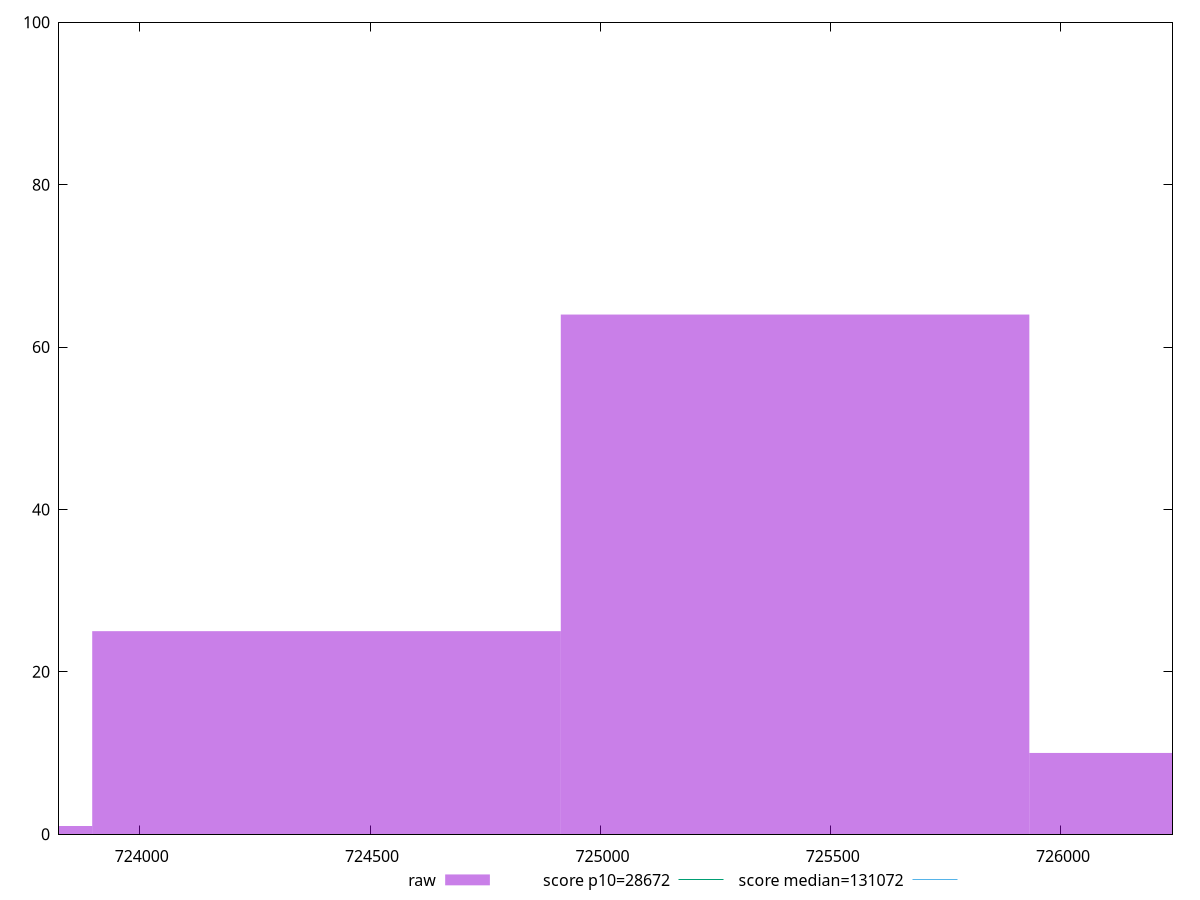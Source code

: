 reset

$raw <<EOF
723387.8881050347 1
725422.734485077 64
724405.3112950558 25
726440.1576750982 10
EOF

set key outside below
set boxwidth 1017.4231900211458
set xrange [723824.4789527778:726242.272711111]
set yrange [0:100]
set trange [0:100]
set style fill transparent solid 0.5 noborder

set parametric
set terminal svg size 640, 490 enhanced background rgb 'white'
set output "reports/report_00030_2021-02-24T20-42-31.540Z/uses-long-cache-ttl/samples/music/raw/histogram.svg"

plot $raw title "raw" with boxes, \
     28672,t title "score p10=28672", \
     131072,t title "score median=131072"

reset
